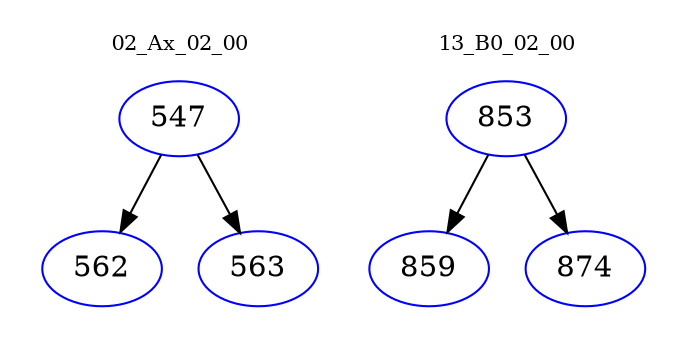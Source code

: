 digraph{
subgraph cluster_0 {
color = white
label = "02_Ax_02_00";
fontsize=10;
T0_547 [label="547", color="blue"]
T0_547 -> T0_562 [color="black"]
T0_562 [label="562", color="blue"]
T0_547 -> T0_563 [color="black"]
T0_563 [label="563", color="blue"]
}
subgraph cluster_1 {
color = white
label = "13_B0_02_00";
fontsize=10;
T1_853 [label="853", color="blue"]
T1_853 -> T1_859 [color="black"]
T1_859 [label="859", color="blue"]
T1_853 -> T1_874 [color="black"]
T1_874 [label="874", color="blue"]
}
}
